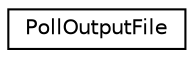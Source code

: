 digraph "Graphical Class Hierarchy"
{
  edge [fontname="Helvetica",fontsize="10",labelfontname="Helvetica",labelfontsize="10"];
  node [fontname="Helvetica",fontsize="10",shape=record];
  rankdir="LR";
  Node1 [label="PollOutputFile",height=0.2,width=0.4,color="black", fillcolor="white", style="filled",URL="$dd/dcd/class_poll_output_file.html"];
}
